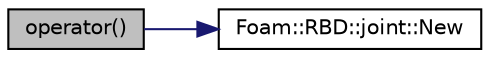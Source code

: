 digraph "operator()"
{
  bgcolor="transparent";
  edge [fontname="Helvetica",fontsize="10",labelfontname="Helvetica",labelfontsize="10"];
  node [fontname="Helvetica",fontsize="10",shape=record];
  rankdir="LR";
  Node1 [label="operator()",height=0.2,width=0.4,color="black", fillcolor="grey75", style="filled", fontcolor="black"];
  Node1 -> Node2 [color="midnightblue",fontsize="10",style="solid",fontname="Helvetica"];
  Node2 [label="Foam::RBD::joint::New",height=0.2,width=0.4,color="black",URL="$a01242.html#a205ae393e211fb93bfa382a09bd4e5bf",tooltip="Simple selector to return an autoPtr<joint> of the given joint*. "];
}

